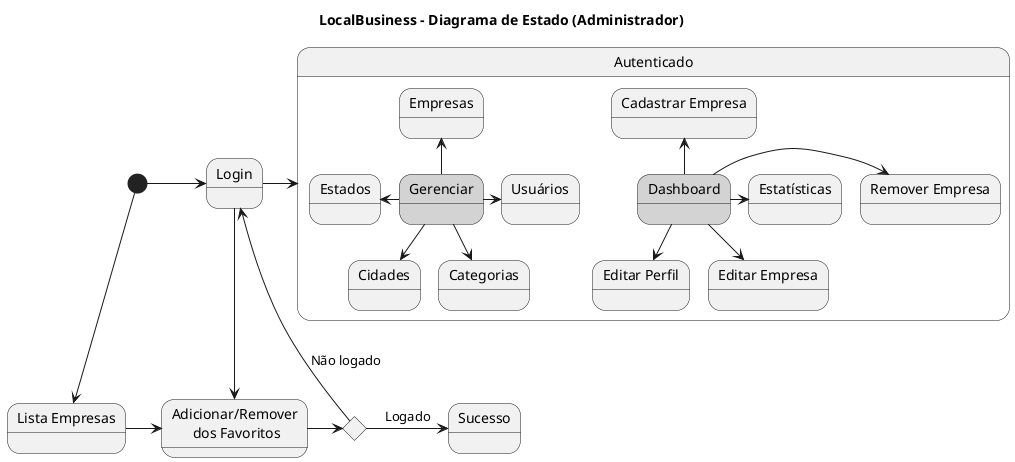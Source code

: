 @startuml
title "LocalBusiness - Diagrama de Estado (Administrador)"

state "Login" as login
state "Lista Empresas" as list
state c <<choice>>
state "Adicionar/Remover\n dos Favoritos" as handleFav

state "Autenticado" as loggedOn{
    state "Cadastrar Empresa" as cadBusiness
    state "Dashboard" as dashboard #lightgray
    state "Remover Empresa" as delBusiness
    state "Editar Perfil" as editProfile
    state "Editar Empresa" as editBusiness
    state "Gerenciar" as manage #lightgray
    state "Usuários" as user
    state "Empresas" as business
    state "Estados" as state
    state "Cidades" as city
    state "Categorias" as category
    state "Estatísticas" as stats
}

[*] -d-> list
[*] -> login
login -> loggedOn
dashboard -u-> cadBusiness
dashboard -d-> editBusiness
dashboard -> delBusiness
dashboard -d-> editProfile
dashboard -r-> stats
list -r-> handleFav
handleFav -> c
c -> Sucesso : Logado
c -> login : Não logado
login -d-> handleFav
manage -> user
manage -u-> business
manage -l-> state
manage -d-> city
manage -d-> category
@enduml